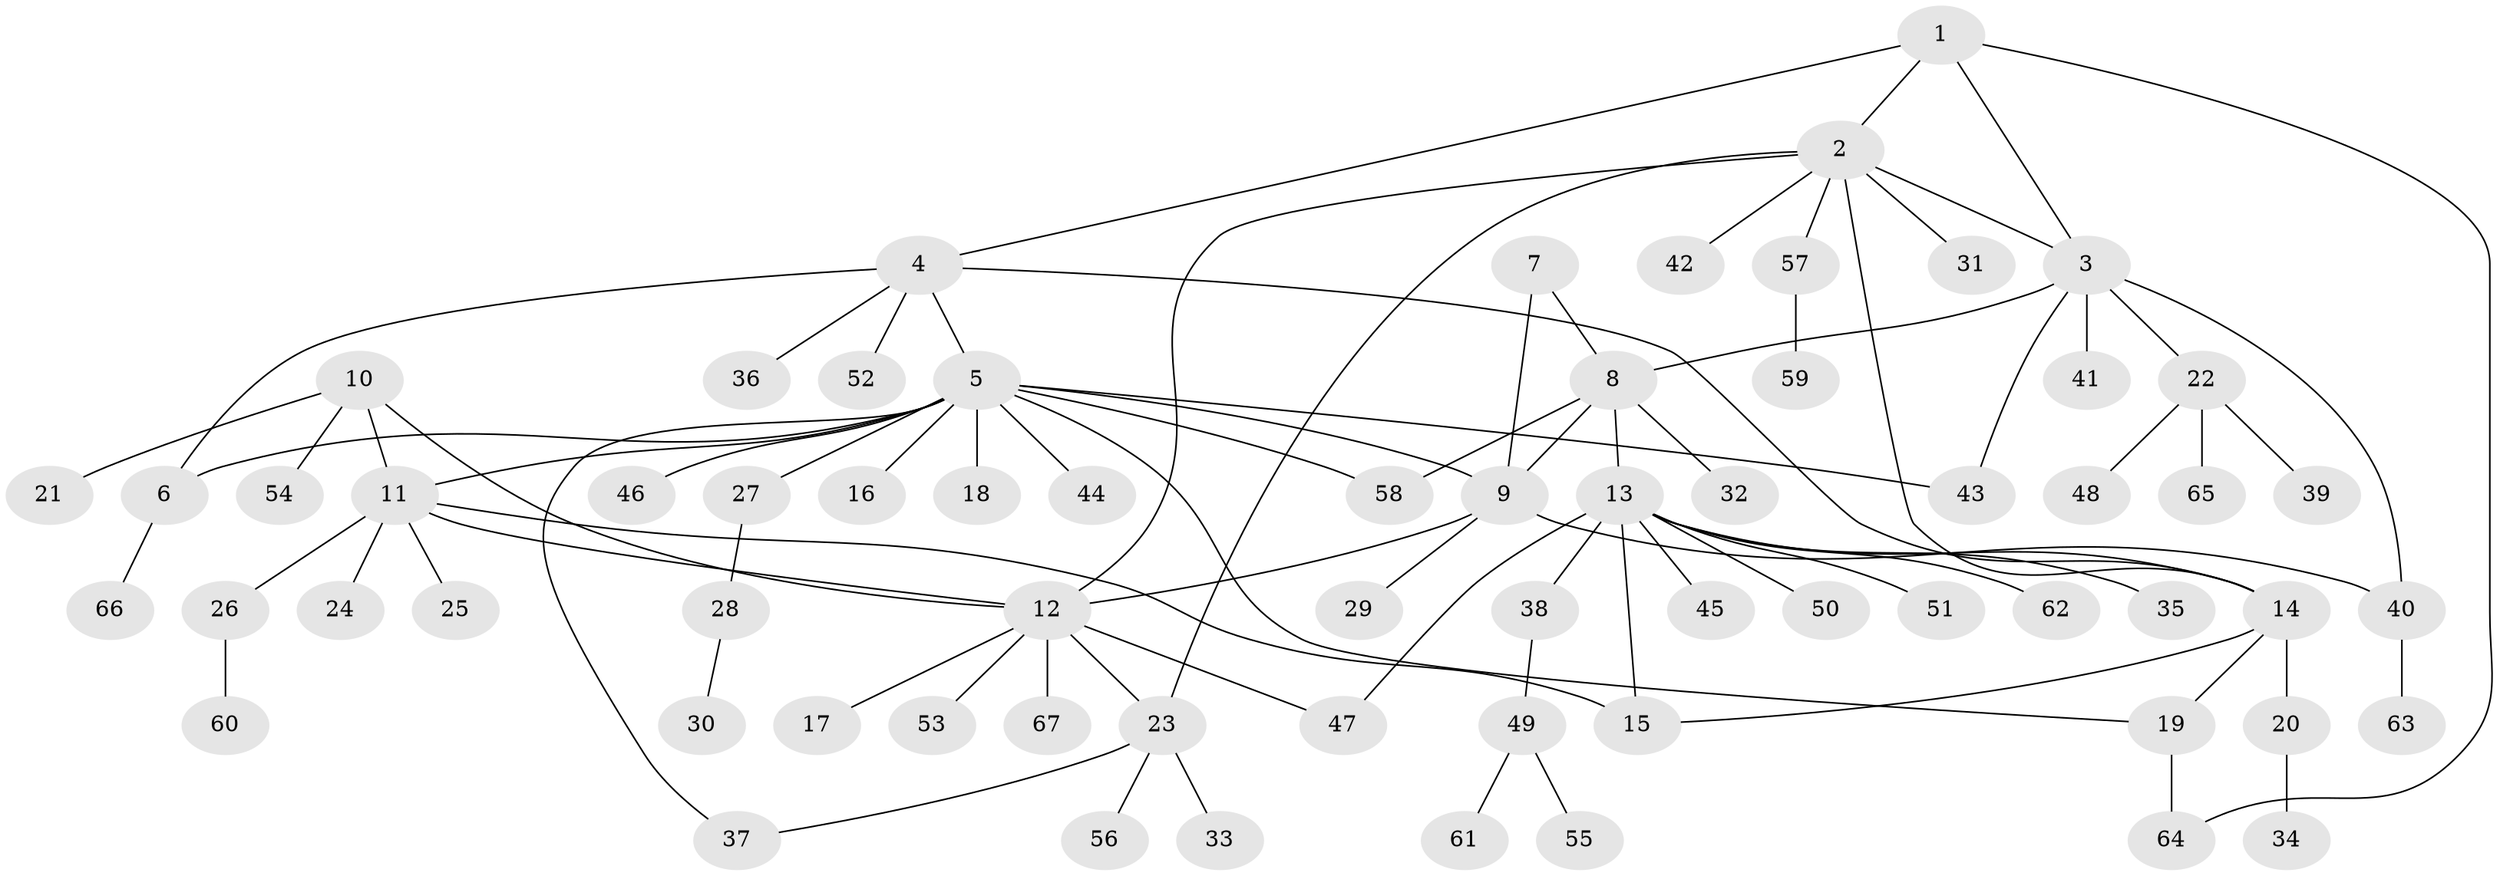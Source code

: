 // Generated by graph-tools (version 1.1) at 2025/54/03/09/25 04:54:14]
// undirected, 67 vertices, 85 edges
graph export_dot {
graph [start="1"]
  node [color=gray90,style=filled];
  1;
  2;
  3;
  4;
  5;
  6;
  7;
  8;
  9;
  10;
  11;
  12;
  13;
  14;
  15;
  16;
  17;
  18;
  19;
  20;
  21;
  22;
  23;
  24;
  25;
  26;
  27;
  28;
  29;
  30;
  31;
  32;
  33;
  34;
  35;
  36;
  37;
  38;
  39;
  40;
  41;
  42;
  43;
  44;
  45;
  46;
  47;
  48;
  49;
  50;
  51;
  52;
  53;
  54;
  55;
  56;
  57;
  58;
  59;
  60;
  61;
  62;
  63;
  64;
  65;
  66;
  67;
  1 -- 2;
  1 -- 3;
  1 -- 4;
  1 -- 64;
  2 -- 3;
  2 -- 12;
  2 -- 14;
  2 -- 23;
  2 -- 31;
  2 -- 42;
  2 -- 57;
  3 -- 8;
  3 -- 22;
  3 -- 40;
  3 -- 41;
  3 -- 43;
  4 -- 5;
  4 -- 6;
  4 -- 14;
  4 -- 36;
  4 -- 52;
  5 -- 6;
  5 -- 9;
  5 -- 11;
  5 -- 16;
  5 -- 18;
  5 -- 19;
  5 -- 27;
  5 -- 37;
  5 -- 43;
  5 -- 44;
  5 -- 46;
  5 -- 58;
  6 -- 66;
  7 -- 8;
  7 -- 9;
  8 -- 9;
  8 -- 13;
  8 -- 32;
  8 -- 58;
  9 -- 12;
  9 -- 29;
  9 -- 40;
  10 -- 11;
  10 -- 12;
  10 -- 21;
  10 -- 54;
  11 -- 12;
  11 -- 15;
  11 -- 24;
  11 -- 25;
  11 -- 26;
  12 -- 17;
  12 -- 23;
  12 -- 47;
  12 -- 53;
  12 -- 67;
  13 -- 14;
  13 -- 15;
  13 -- 35;
  13 -- 38;
  13 -- 45;
  13 -- 47;
  13 -- 50;
  13 -- 51;
  13 -- 62;
  14 -- 15;
  14 -- 19;
  14 -- 20;
  19 -- 64;
  20 -- 34;
  22 -- 39;
  22 -- 48;
  22 -- 65;
  23 -- 33;
  23 -- 37;
  23 -- 56;
  26 -- 60;
  27 -- 28;
  28 -- 30;
  38 -- 49;
  40 -- 63;
  49 -- 55;
  49 -- 61;
  57 -- 59;
}
